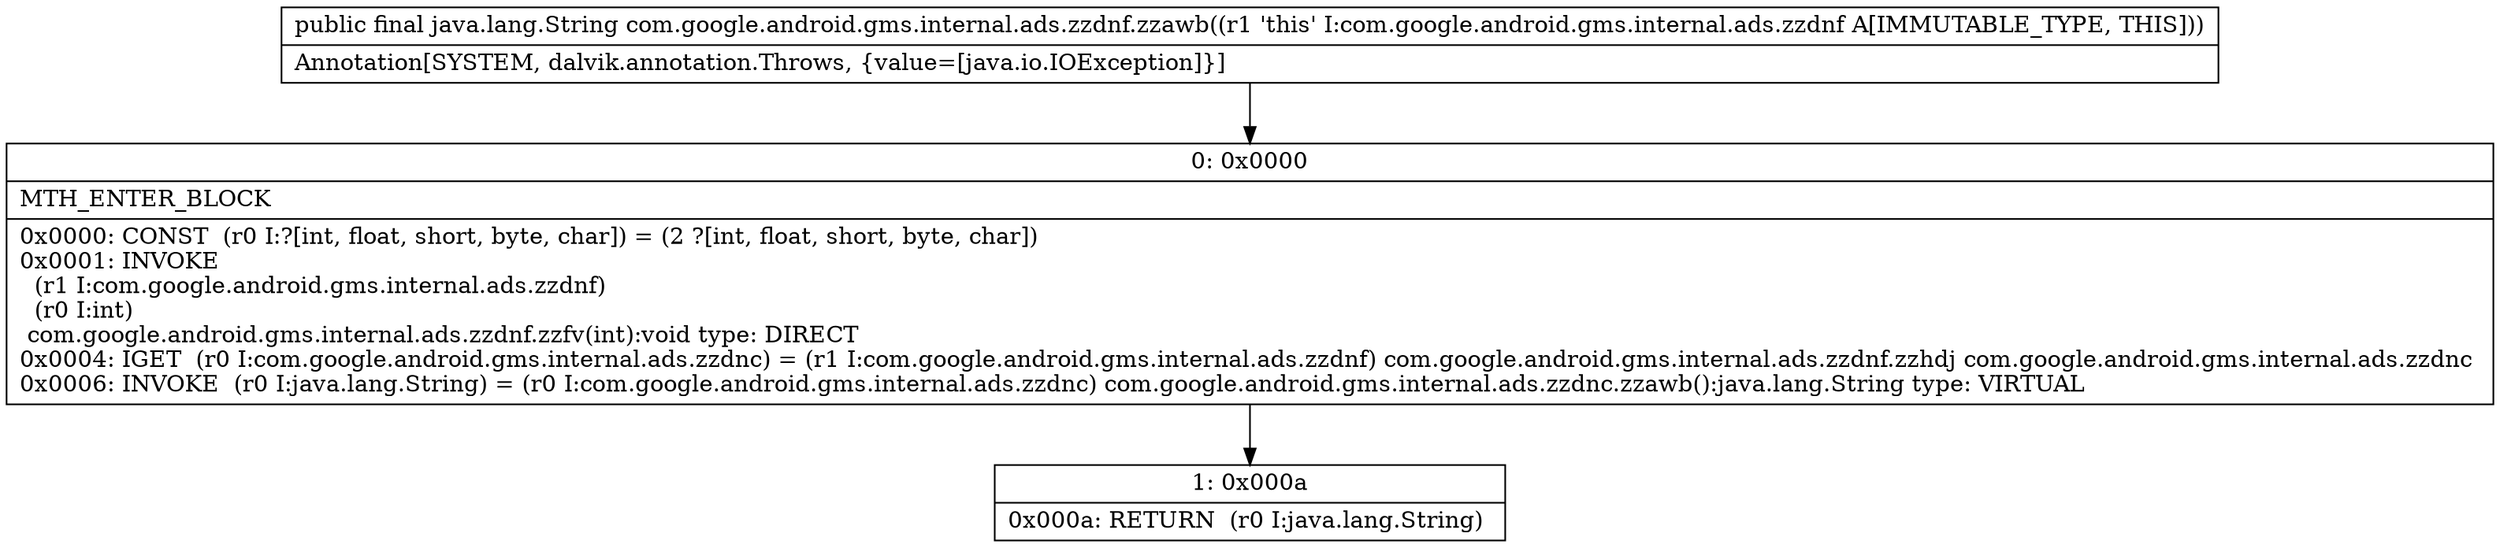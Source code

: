 digraph "CFG forcom.google.android.gms.internal.ads.zzdnf.zzawb()Ljava\/lang\/String;" {
Node_0 [shape=record,label="{0\:\ 0x0000|MTH_ENTER_BLOCK\l|0x0000: CONST  (r0 I:?[int, float, short, byte, char]) = (2 ?[int, float, short, byte, char]) \l0x0001: INVOKE  \l  (r1 I:com.google.android.gms.internal.ads.zzdnf)\l  (r0 I:int)\l com.google.android.gms.internal.ads.zzdnf.zzfv(int):void type: DIRECT \l0x0004: IGET  (r0 I:com.google.android.gms.internal.ads.zzdnc) = (r1 I:com.google.android.gms.internal.ads.zzdnf) com.google.android.gms.internal.ads.zzdnf.zzhdj com.google.android.gms.internal.ads.zzdnc \l0x0006: INVOKE  (r0 I:java.lang.String) = (r0 I:com.google.android.gms.internal.ads.zzdnc) com.google.android.gms.internal.ads.zzdnc.zzawb():java.lang.String type: VIRTUAL \l}"];
Node_1 [shape=record,label="{1\:\ 0x000a|0x000a: RETURN  (r0 I:java.lang.String) \l}"];
MethodNode[shape=record,label="{public final java.lang.String com.google.android.gms.internal.ads.zzdnf.zzawb((r1 'this' I:com.google.android.gms.internal.ads.zzdnf A[IMMUTABLE_TYPE, THIS]))  | Annotation[SYSTEM, dalvik.annotation.Throws, \{value=[java.io.IOException]\}]\l}"];
MethodNode -> Node_0;
Node_0 -> Node_1;
}

